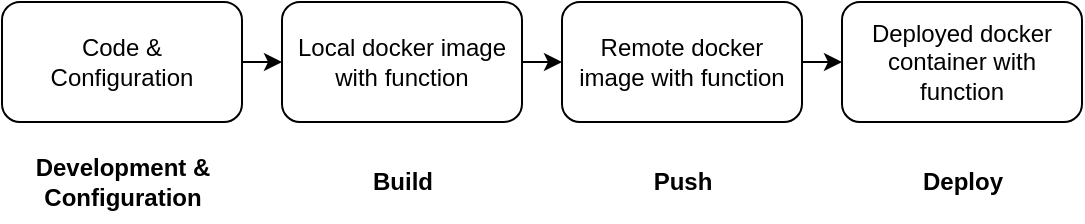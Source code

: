 <mxfile version="20.4.0" type="device"><diagram id="Sls7ncYAVOpdBdD3Sgvl" name="Page-1"><mxGraphModel dx="946" dy="543" grid="1" gridSize="10" guides="1" tooltips="1" connect="1" arrows="1" fold="1" page="1" pageScale="1" pageWidth="827" pageHeight="1169" math="0" shadow="0"><root><mxCell id="0"/><mxCell id="1" parent="0"/><mxCell id="mRDsgbq1F9uGaVVBobIZ-1" value="Code &amp;amp; &lt;br&gt;Configuration" style="rounded=1;whiteSpace=wrap;html=1;" vertex="1" parent="1"><mxGeometry x="40" y="40" width="120" height="60" as="geometry"/></mxCell><mxCell id="mRDsgbq1F9uGaVVBobIZ-2" value="Local docker image with function" style="rounded=1;whiteSpace=wrap;html=1;" vertex="1" parent="1"><mxGeometry x="180" y="40" width="120" height="60" as="geometry"/></mxCell><mxCell id="mRDsgbq1F9uGaVVBobIZ-3" value="Remote docker &lt;br&gt;image with function" style="rounded=1;whiteSpace=wrap;html=1;" vertex="1" parent="1"><mxGeometry x="320" y="40" width="120" height="60" as="geometry"/></mxCell><mxCell id="mRDsgbq1F9uGaVVBobIZ-4" value="Deployed docker container with function" style="rounded=1;whiteSpace=wrap;html=1;" vertex="1" parent="1"><mxGeometry x="460" y="40" width="120" height="60" as="geometry"/></mxCell><mxCell id="mRDsgbq1F9uGaVVBobIZ-5" value="" style="endArrow=classic;html=1;rounded=0;exitX=1;exitY=0.5;exitDx=0;exitDy=0;entryX=0;entryY=0.5;entryDx=0;entryDy=0;" edge="1" parent="1" source="mRDsgbq1F9uGaVVBobIZ-1" target="mRDsgbq1F9uGaVVBobIZ-2"><mxGeometry width="50" height="50" relative="1" as="geometry"><mxPoint x="390" y="230" as="sourcePoint"/><mxPoint x="440" y="180" as="targetPoint"/></mxGeometry></mxCell><mxCell id="mRDsgbq1F9uGaVVBobIZ-6" value="" style="endArrow=classic;html=1;rounded=0;exitX=1;exitY=0.5;exitDx=0;exitDy=0;entryX=0;entryY=0.5;entryDx=0;entryDy=0;" edge="1" parent="1" source="mRDsgbq1F9uGaVVBobIZ-2" target="mRDsgbq1F9uGaVVBobIZ-3"><mxGeometry width="50" height="50" relative="1" as="geometry"><mxPoint x="390" y="230" as="sourcePoint"/><mxPoint x="440" y="180" as="targetPoint"/></mxGeometry></mxCell><mxCell id="mRDsgbq1F9uGaVVBobIZ-7" value="" style="endArrow=classic;html=1;rounded=0;exitX=1;exitY=0.5;exitDx=0;exitDy=0;entryX=0;entryY=0.5;entryDx=0;entryDy=0;" edge="1" parent="1" source="mRDsgbq1F9uGaVVBobIZ-3" target="mRDsgbq1F9uGaVVBobIZ-4"><mxGeometry width="50" height="50" relative="1" as="geometry"><mxPoint x="390" y="230" as="sourcePoint"/><mxPoint x="440" y="180" as="targetPoint"/></mxGeometry></mxCell><mxCell id="mRDsgbq1F9uGaVVBobIZ-8" value="&lt;b&gt;Development &amp;amp;&lt;br&gt;Configuration&lt;/b&gt;" style="text;html=1;align=center;verticalAlign=middle;resizable=0;points=[];autosize=1;strokeColor=none;fillColor=none;" vertex="1" parent="1"><mxGeometry x="45" y="110" width="110" height="40" as="geometry"/></mxCell><mxCell id="mRDsgbq1F9uGaVVBobIZ-9" value="&lt;b&gt;Build&lt;/b&gt;" style="text;html=1;align=center;verticalAlign=middle;resizable=0;points=[];autosize=1;strokeColor=none;fillColor=none;" vertex="1" parent="1"><mxGeometry x="215" y="115" width="50" height="30" as="geometry"/></mxCell><mxCell id="mRDsgbq1F9uGaVVBobIZ-10" value="&lt;b&gt;Push&lt;/b&gt;" style="text;html=1;align=center;verticalAlign=middle;resizable=0;points=[];autosize=1;strokeColor=none;fillColor=none;" vertex="1" parent="1"><mxGeometry x="355" y="115" width="50" height="30" as="geometry"/></mxCell><mxCell id="mRDsgbq1F9uGaVVBobIZ-11" value="&lt;b&gt;Deploy&lt;/b&gt;" style="text;html=1;align=center;verticalAlign=middle;resizable=0;points=[];autosize=1;strokeColor=none;fillColor=none;" vertex="1" parent="1"><mxGeometry x="490" y="115" width="60" height="30" as="geometry"/></mxCell></root></mxGraphModel></diagram></mxfile>